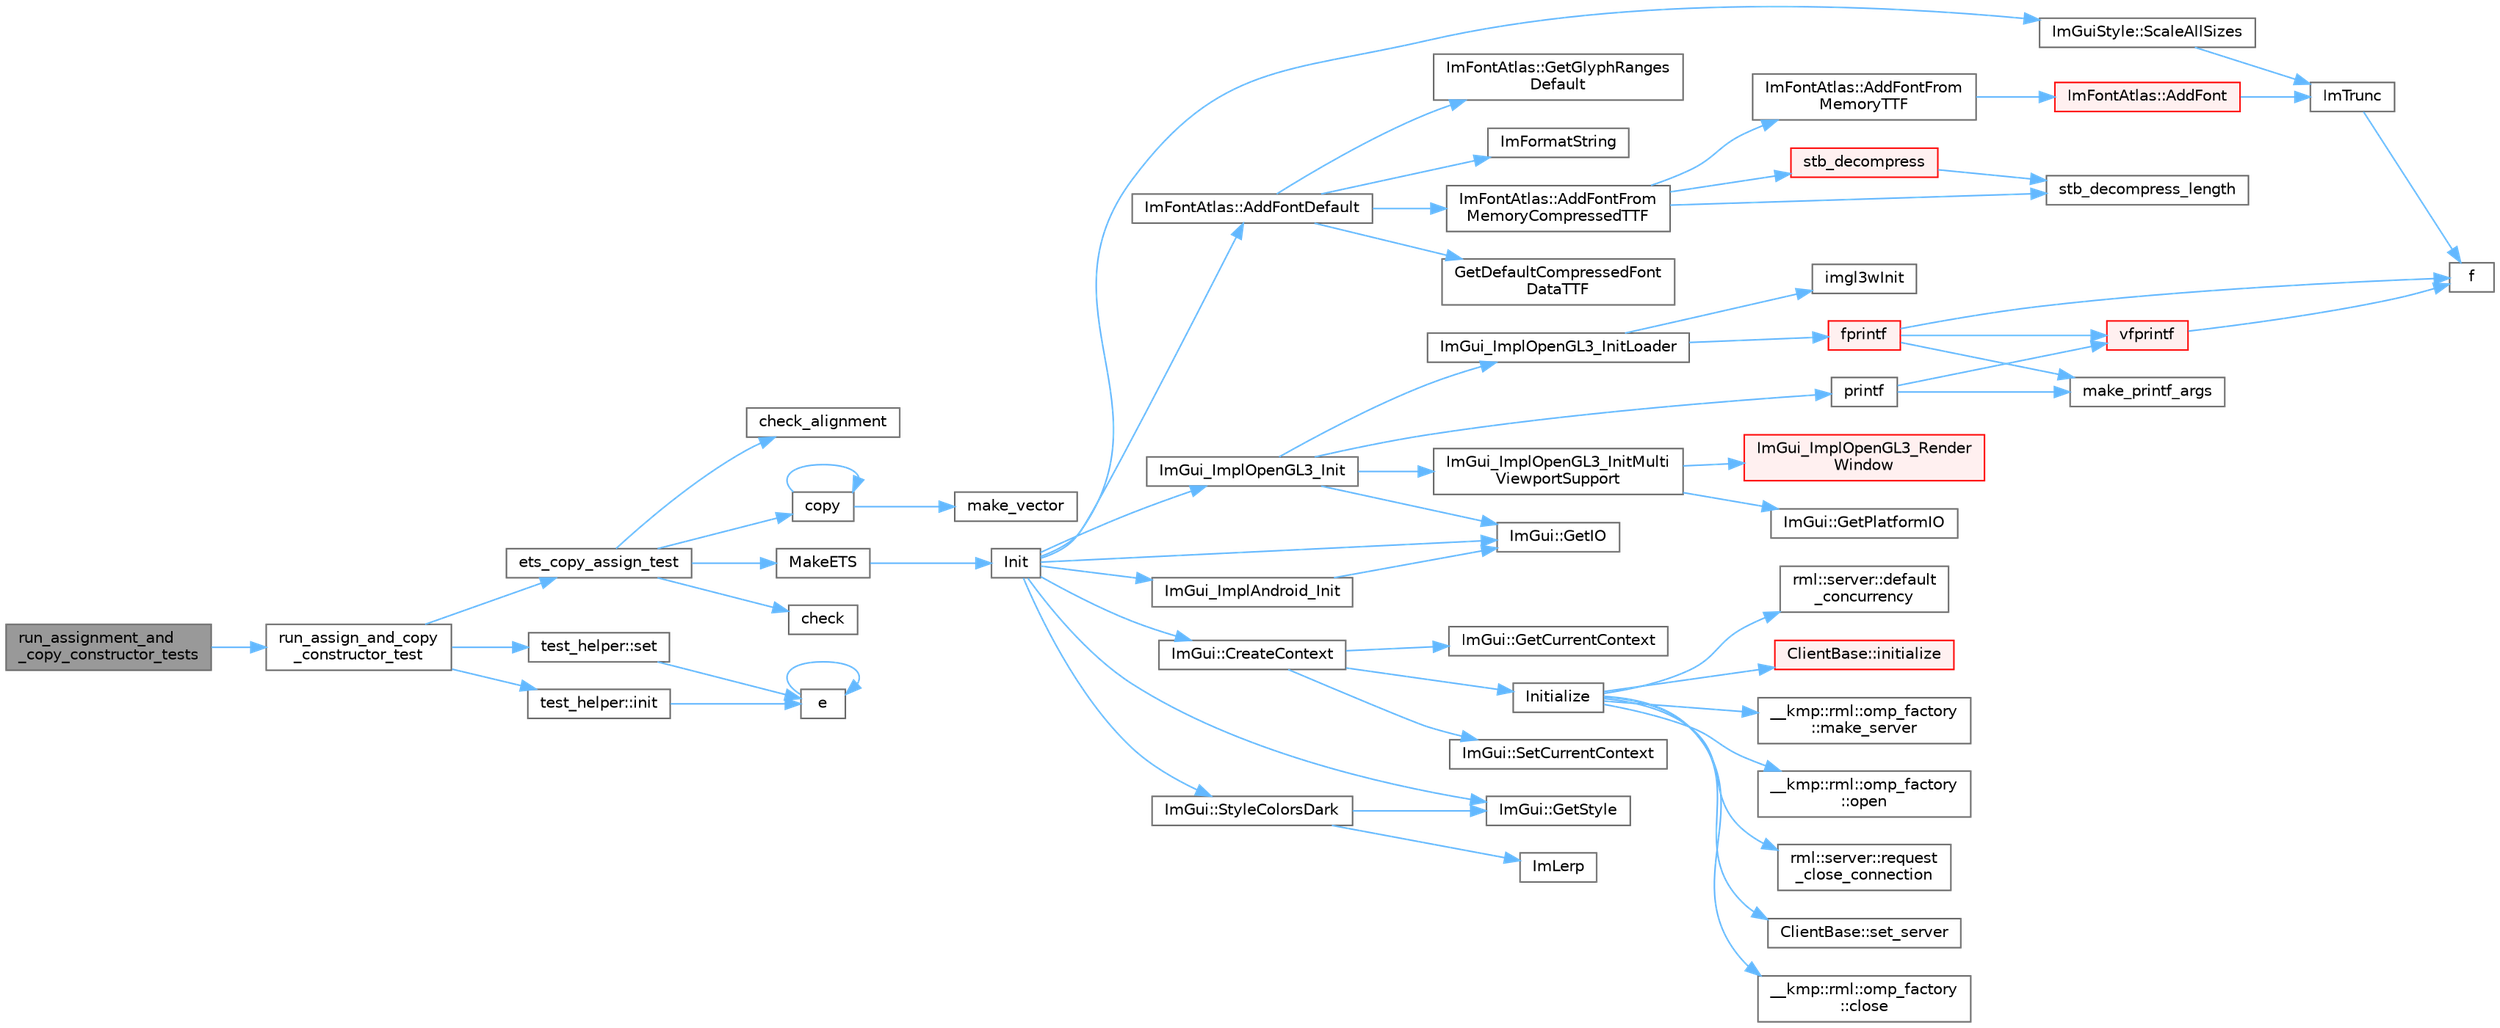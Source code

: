 digraph "run_assignment_and_copy_constructor_tests"
{
 // LATEX_PDF_SIZE
  bgcolor="transparent";
  edge [fontname=Helvetica,fontsize=10,labelfontname=Helvetica,labelfontsize=10];
  node [fontname=Helvetica,fontsize=10,shape=box,height=0.2,width=0.4];
  rankdir="LR";
  Node1 [id="Node000001",label="run_assignment_and\l_copy_constructor_tests",height=0.2,width=0.4,color="gray40", fillcolor="grey60", style="filled", fontcolor="black",tooltip=" "];
  Node1 -> Node2 [id="edge62_Node000001_Node000002",color="steelblue1",style="solid",tooltip=" "];
  Node2 [id="Node000002",label="run_assign_and_copy\l_constructor_test",height=0.2,width=0.4,color="grey40", fillcolor="white", style="filled",URL="$test__enumerable__thread__specific_8cpp.html#a938cd0d26fa06972927af4503f2bb86d",tooltip=" "];
  Node2 -> Node3 [id="edge63_Node000002_Node000003",color="steelblue1",style="solid",tooltip=" "];
  Node3 [id="Node000003",label="ets_copy_assign_test",height=0.2,width=0.4,color="grey40", fillcolor="white", style="filled",URL="$test__enumerable__thread__specific_8cpp.html#adfbbdacc52ad58609f328e213951a97c",tooltip=" "];
  Node3 -> Node4 [id="edge64_Node000003_Node000004",color="steelblue1",style="solid",tooltip=" "];
  Node4 [id="Node000004",label="check",height=0.2,width=0.4,color="grey40", fillcolor="white", style="filled",URL="$fastmath_8cpp.html#a1a1a6699085ce0fcd8a4602ac7404e72",tooltip=" "];
  Node3 -> Node5 [id="edge65_Node000003_Node000005",color="steelblue1",style="solid",tooltip=" "];
  Node5 [id="Node000005",label="check_alignment",height=0.2,width=0.4,color="grey40", fillcolor="white", style="filled",URL="$test__enumerable__thread__specific_8cpp.html#afe8ea674511bdf8e07711040776bffda",tooltip=" "];
  Node3 -> Node6 [id="edge66_Node000003_Node000006",color="steelblue1",style="solid",tooltip=" "];
  Node6 [id="Node000006",label="copy",height=0.2,width=0.4,color="grey40", fillcolor="white", style="filled",URL="$level1__impl_8h.html#a7ffc26122ca6f9bec01f9bc5e64f3006",tooltip=" "];
  Node6 -> Node6 [id="edge67_Node000006_Node000006",color="steelblue1",style="solid",tooltip=" "];
  Node6 -> Node7 [id="edge68_Node000006_Node000007",color="steelblue1",style="solid",tooltip=" "];
  Node7 [id="Node000007",label="make_vector",height=0.2,width=0.4,color="grey40", fillcolor="white", style="filled",URL="$level1__impl_8h.html#ae339a3d924ebae3773d8cd03d2a37ffc",tooltip=" "];
  Node3 -> Node8 [id="edge69_Node000003_Node000008",color="steelblue1",style="solid",tooltip=" "];
  Node8 [id="Node000008",label="MakeETS",height=0.2,width=0.4,color="grey40", fillcolor="white", style="filled",URL="$test__enumerable__thread__specific_8cpp.html#a5cb88ba0934f665ab00baf13e40562c3",tooltip=" "];
  Node8 -> Node9 [id="edge70_Node000008_Node000009",color="steelblue1",style="solid",tooltip=" "];
  Node9 [id="Node000009",label="Init",height=0.2,width=0.4,color="grey40", fillcolor="white", style="filled",URL="$runtime_2imgui_2examples_2example__android__opengl3_2main_8cpp.html#a84a2b849dbb5abe2b109f51d28a3fda6",tooltip=" "];
  Node9 -> Node10 [id="edge71_Node000009_Node000010",color="steelblue1",style="solid",tooltip=" "];
  Node10 [id="Node000010",label="ImFontAtlas::AddFontDefault",height=0.2,width=0.4,color="grey40", fillcolor="white", style="filled",URL="$struct_im_font_atlas.html#a9d2b4a94579bf603a0d2662cd8348cbd",tooltip=" "];
  Node10 -> Node11 [id="edge72_Node000010_Node000011",color="steelblue1",style="solid",tooltip=" "];
  Node11 [id="Node000011",label="ImFontAtlas::AddFontFrom\lMemoryCompressedTTF",height=0.2,width=0.4,color="grey40", fillcolor="white", style="filled",URL="$struct_im_font_atlas.html#a478ffa07777bf990ade02889e15a21ab",tooltip=" "];
  Node11 -> Node12 [id="edge73_Node000011_Node000012",color="steelblue1",style="solid",tooltip=" "];
  Node12 [id="Node000012",label="ImFontAtlas::AddFontFrom\lMemoryTTF",height=0.2,width=0.4,color="grey40", fillcolor="white", style="filled",URL="$struct_im_font_atlas.html#a95eec9b791e9c509180030f8176406ff",tooltip=" "];
  Node12 -> Node13 [id="edge74_Node000012_Node000013",color="steelblue1",style="solid",tooltip=" "];
  Node13 [id="Node000013",label="ImFontAtlas::AddFont",height=0.2,width=0.4,color="red", fillcolor="#FFF0F0", style="filled",URL="$struct_im_font_atlas.html#ad01c0f19a95d37a9e5ebab1e54525625",tooltip=" "];
  Node13 -> Node16 [id="edge75_Node000013_Node000016",color="steelblue1",style="solid",tooltip=" "];
  Node16 [id="Node000016",label="ImTrunc",height=0.2,width=0.4,color="grey40", fillcolor="white", style="filled",URL="$imgui__internal_8h.html#a34870cae27ccd450c17ec3d3910b2da4",tooltip=" "];
  Node16 -> Node17 [id="edge76_Node000016_Node000017",color="steelblue1",style="solid",tooltip=" "];
  Node17 [id="Node000017",label="f",height=0.2,width=0.4,color="grey40", fillcolor="white", style="filled",URL="$cxx11__tensor__map_8cpp.html#a7f507fea02198f6cb81c86640c7b1a4e",tooltip=" "];
  Node11 -> Node18 [id="edge77_Node000011_Node000018",color="steelblue1",style="solid",tooltip=" "];
  Node18 [id="Node000018",label="stb_decompress",height=0.2,width=0.4,color="red", fillcolor="#FFF0F0", style="filled",URL="$imgui__draw_8cpp.html#a23f899d930c93d351569ee83cf920570",tooltip=" "];
  Node18 -> Node22 [id="edge78_Node000018_Node000022",color="steelblue1",style="solid",tooltip=" "];
  Node22 [id="Node000022",label="stb_decompress_length",height=0.2,width=0.4,color="grey40", fillcolor="white", style="filled",URL="$imgui__draw_8cpp.html#a5a5301def23b33e2156ac79a8b65c69b",tooltip=" "];
  Node11 -> Node22 [id="edge79_Node000011_Node000022",color="steelblue1",style="solid",tooltip=" "];
  Node10 -> Node26 [id="edge80_Node000010_Node000026",color="steelblue1",style="solid",tooltip=" "];
  Node26 [id="Node000026",label="GetDefaultCompressedFont\lDataTTF",height=0.2,width=0.4,color="grey40", fillcolor="white", style="filled",URL="$imgui__draw_8cpp.html#abc3b462ef2c5ef511d4f7231e3d9b853",tooltip=" "];
  Node10 -> Node27 [id="edge81_Node000010_Node000027",color="steelblue1",style="solid",tooltip=" "];
  Node27 [id="Node000027",label="ImFontAtlas::GetGlyphRanges\lDefault",height=0.2,width=0.4,color="grey40", fillcolor="white", style="filled",URL="$struct_im_font_atlas.html#adec0df140eb1dc01c2a22a5253d62820",tooltip=" "];
  Node10 -> Node28 [id="edge82_Node000010_Node000028",color="steelblue1",style="solid",tooltip=" "];
  Node28 [id="Node000028",label="ImFormatString",height=0.2,width=0.4,color="grey40", fillcolor="white", style="filled",URL="$imgui_8cpp.html#a75ccaf7d676b1f567ba888ae42ac3809",tooltip=" "];
  Node9 -> Node29 [id="edge83_Node000009_Node000029",color="steelblue1",style="solid",tooltip=" "];
  Node29 [id="Node000029",label="ImGui::CreateContext",height=0.2,width=0.4,color="grey40", fillcolor="white", style="filled",URL="$namespace_im_gui.html#a4ff6c9ad05a0eba37ce1b5ff1607810a",tooltip=" "];
  Node29 -> Node30 [id="edge84_Node000029_Node000030",color="steelblue1",style="solid",tooltip=" "];
  Node30 [id="Node000030",label="ImGui::GetCurrentContext",height=0.2,width=0.4,color="grey40", fillcolor="white", style="filled",URL="$namespace_im_gui.html#af557a6de5538099a0f6047eb994bbf42",tooltip=" "];
  Node29 -> Node31 [id="edge85_Node000029_Node000031",color="steelblue1",style="solid",tooltip=" "];
  Node31 [id="Node000031",label="Initialize",height=0.2,width=0.4,color="grey40", fillcolor="white", style="filled",URL="$test__rml__tbb_8cpp.html#a98b1050f09da390896f964fb7a892391",tooltip=" "];
  Node31 -> Node32 [id="edge86_Node000031_Node000032",color="steelblue1",style="solid",tooltip=" "];
  Node32 [id="Node000032",label="__kmp::rml::omp_factory\l::close",height=0.2,width=0.4,color="grey40", fillcolor="white", style="filled",URL="$class____kmp_1_1rml_1_1omp__factory.html#ac5cd7885c15546edcbbbfe05dd14c283",tooltip="Close factory."];
  Node31 -> Node33 [id="edge87_Node000031_Node000033",color="steelblue1",style="solid",tooltip=" "];
  Node33 [id="Node000033",label="rml::server::default\l_concurrency",height=0.2,width=0.4,color="grey40", fillcolor="white", style="filled",URL="$classrml_1_1server.html#ab724107e297226ef26538315091a50b1",tooltip="Default level of concurrency for which RML strives when there are no non-RML threads running."];
  Node31 -> Node34 [id="edge88_Node000031_Node000034",color="steelblue1",style="solid",tooltip=" "];
  Node34 [id="Node000034",label="ClientBase::initialize",height=0.2,width=0.4,color="red", fillcolor="#FFF0F0", style="filled",URL="$class_client_base.html#aef944515ea6728b68d51cf13dd69666d",tooltip=" "];
  Node31 -> Node36 [id="edge89_Node000031_Node000036",color="steelblue1",style="solid",tooltip=" "];
  Node36 [id="Node000036",label="__kmp::rml::omp_factory\l::make_server",height=0.2,width=0.4,color="grey40", fillcolor="white", style="filled",URL="$class____kmp_1_1rml_1_1omp__factory.html#a68dfe871a7ea8da28614e4d1f8b7f0aa",tooltip="Factory method to be called by client to create a server object."];
  Node31 -> Node37 [id="edge90_Node000031_Node000037",color="steelblue1",style="solid",tooltip=" "];
  Node37 [id="Node000037",label="__kmp::rml::omp_factory\l::open",height=0.2,width=0.4,color="grey40", fillcolor="white", style="filled",URL="$class____kmp_1_1rml_1_1omp__factory.html#ae212dc899bfc62e9bf23ad0f99bf0024",tooltip="Open factory."];
  Node31 -> Node38 [id="edge91_Node000031_Node000038",color="steelblue1",style="solid",tooltip=" "];
  Node38 [id="Node000038",label="rml::server::request\l_close_connection",height=0.2,width=0.4,color="grey40", fillcolor="white", style="filled",URL="$classrml_1_1server.html#a3119d8d6c2d17932610653f6fda4f87a",tooltip="Request that connection to server be closed."];
  Node31 -> Node39 [id="edge92_Node000031_Node000039",color="steelblue1",style="solid",tooltip=" "];
  Node39 [id="Node000039",label="ClientBase::set_server",height=0.2,width=0.4,color="grey40", fillcolor="white", style="filled",URL="$class_client_base.html#a5eff33ac6ad0b9f068a60b5668a6176e",tooltip=" "];
  Node29 -> Node40 [id="edge93_Node000029_Node000040",color="steelblue1",style="solid",tooltip=" "];
  Node40 [id="Node000040",label="ImGui::SetCurrentContext",height=0.2,width=0.4,color="grey40", fillcolor="white", style="filled",URL="$namespace_im_gui.html#a289dbbbffdadcf1231821d97a7c4a9be",tooltip=" "];
  Node9 -> Node41 [id="edge94_Node000009_Node000041",color="steelblue1",style="solid",tooltip=" "];
  Node41 [id="Node000041",label="ImGui::GetIO",height=0.2,width=0.4,color="grey40", fillcolor="white", style="filled",URL="$namespace_im_gui.html#a3179e560812f878f3961ce803a5d9302",tooltip=" "];
  Node9 -> Node42 [id="edge95_Node000009_Node000042",color="steelblue1",style="solid",tooltip=" "];
  Node42 [id="Node000042",label="ImGui::GetStyle",height=0.2,width=0.4,color="grey40", fillcolor="white", style="filled",URL="$namespace_im_gui.html#abafef4bb3e3654efd96a47b2e22870a7",tooltip=" "];
  Node9 -> Node43 [id="edge96_Node000009_Node000043",color="steelblue1",style="solid",tooltip=" "];
  Node43 [id="Node000043",label="ImGui_ImplAndroid_Init",height=0.2,width=0.4,color="grey40", fillcolor="white", style="filled",URL="$imgui__impl__android_8cpp.html#ab89eca19c71468d31d5d27a950637a0f",tooltip=" "];
  Node43 -> Node41 [id="edge97_Node000043_Node000041",color="steelblue1",style="solid",tooltip=" "];
  Node9 -> Node44 [id="edge98_Node000009_Node000044",color="steelblue1",style="solid",tooltip=" "];
  Node44 [id="Node000044",label="ImGui_ImplOpenGL3_Init",height=0.2,width=0.4,color="grey40", fillcolor="white", style="filled",URL="$imgui__impl__opengl3_8cpp.html#a0475f257dc97d1daceee89cb4b19744d",tooltip=" "];
  Node44 -> Node41 [id="edge99_Node000044_Node000041",color="steelblue1",style="solid",tooltip=" "];
  Node44 -> Node45 [id="edge100_Node000044_Node000045",color="steelblue1",style="solid",tooltip=" "];
  Node45 [id="Node000045",label="ImGui_ImplOpenGL3_InitLoader",height=0.2,width=0.4,color="grey40", fillcolor="white", style="filled",URL="$imgui__impl__opengl3_8cpp.html#aa41f75fa250684a6610bbb021204d374",tooltip=" "];
  Node45 -> Node46 [id="edge101_Node000045_Node000046",color="steelblue1",style="solid",tooltip=" "];
  Node46 [id="Node000046",label="fprintf",height=0.2,width=0.4,color="red", fillcolor="#FFF0F0", style="filled",URL="$printf_8h.html#a9f315126362cae9675de1642105e631e",tooltip=" "];
  Node46 -> Node17 [id="edge102_Node000046_Node000017",color="steelblue1",style="solid",tooltip=" "];
  Node46 -> Node47 [id="edge103_Node000046_Node000047",color="steelblue1",style="solid",tooltip=" "];
  Node47 [id="Node000047",label="make_printf_args",height=0.2,width=0.4,color="grey40", fillcolor="white", style="filled",URL="$printf_8h.html#a27dcc0efcda04388971dbea3c875f122",tooltip=" "];
  Node46 -> Node49 [id="edge104_Node000046_Node000049",color="steelblue1",style="solid",tooltip=" "];
  Node49 [id="Node000049",label="vfprintf",height=0.2,width=0.4,color="red", fillcolor="#FFF0F0", style="filled",URL="$printf_8h.html#abb30aad964fc771fb52cf3ad88649df2",tooltip=" "];
  Node49 -> Node17 [id="edge105_Node000049_Node000017",color="steelblue1",style="solid",tooltip=" "];
  Node45 -> Node77 [id="edge106_Node000045_Node000077",color="steelblue1",style="solid",tooltip=" "];
  Node77 [id="Node000077",label="imgl3wInit",height=0.2,width=0.4,color="grey40", fillcolor="white", style="filled",URL="$imgui__impl__opengl3__loader_8h.html#a48c2a363da80c28b64d9eee65220d127",tooltip=" "];
  Node44 -> Node78 [id="edge107_Node000044_Node000078",color="steelblue1",style="solid",tooltip=" "];
  Node78 [id="Node000078",label="ImGui_ImplOpenGL3_InitMulti\lViewportSupport",height=0.2,width=0.4,color="grey40", fillcolor="white", style="filled",URL="$imgui__impl__opengl3_8cpp.html#abae22e0a4306a02f18a7aa3d97f43964",tooltip=" "];
  Node78 -> Node79 [id="edge108_Node000078_Node000079",color="steelblue1",style="solid",tooltip=" "];
  Node79 [id="Node000079",label="ImGui::GetPlatformIO",height=0.2,width=0.4,color="grey40", fillcolor="white", style="filled",URL="$namespace_im_gui.html#a3edc2b6129cbf1e8d247c6d03c344065",tooltip=" "];
  Node78 -> Node80 [id="edge109_Node000078_Node000080",color="steelblue1",style="solid",tooltip=" "];
  Node80 [id="Node000080",label="ImGui_ImplOpenGL3_Render\lWindow",height=0.2,width=0.4,color="red", fillcolor="#FFF0F0", style="filled",URL="$imgui__impl__opengl3_8cpp.html#a539314fdc1e4017ec0ef14783bf496bf",tooltip=" "];
  Node44 -> Node87 [id="edge110_Node000044_Node000087",color="steelblue1",style="solid",tooltip=" "];
  Node87 [id="Node000087",label="printf",height=0.2,width=0.4,color="grey40", fillcolor="white", style="filled",URL="$printf_8h.html#aee3ed3a831f25f07e7be3919fff2203a",tooltip=" "];
  Node87 -> Node47 [id="edge111_Node000087_Node000047",color="steelblue1",style="solid",tooltip=" "];
  Node87 -> Node49 [id="edge112_Node000087_Node000049",color="steelblue1",style="solid",tooltip=" "];
  Node9 -> Node88 [id="edge113_Node000009_Node000088",color="steelblue1",style="solid",tooltip=" "];
  Node88 [id="Node000088",label="ImGuiStyle::ScaleAllSizes",height=0.2,width=0.4,color="grey40", fillcolor="white", style="filled",URL="$struct_im_gui_style.html#a7c9d3e0974a239f65e433cc952be0627",tooltip=" "];
  Node88 -> Node16 [id="edge114_Node000088_Node000016",color="steelblue1",style="solid",tooltip=" "];
  Node9 -> Node89 [id="edge115_Node000009_Node000089",color="steelblue1",style="solid",tooltip=" "];
  Node89 [id="Node000089",label="ImGui::StyleColorsDark",height=0.2,width=0.4,color="grey40", fillcolor="white", style="filled",URL="$namespace_im_gui.html#a26c67fc14081b359566d5e135cd8c767",tooltip=" "];
  Node89 -> Node42 [id="edge116_Node000089_Node000042",color="steelblue1",style="solid",tooltip=" "];
  Node89 -> Node90 [id="edge117_Node000089_Node000090",color="steelblue1",style="solid",tooltip=" "];
  Node90 [id="Node000090",label="ImLerp",height=0.2,width=0.4,color="grey40", fillcolor="white", style="filled",URL="$imgui__internal_8h.html#a1d7813429922346e44eebd82d13f777c",tooltip=" "];
  Node2 -> Node91 [id="edge118_Node000002_Node000091",color="steelblue1",style="solid",tooltip=" "];
  Node91 [id="Node000091",label="test_helper::init",height=0.2,width=0.4,color="grey40", fillcolor="white", style="filled",URL="$structtest__helper.html#a7fed4ec7963c2ad696e70319f90ac27b",tooltip=" "];
  Node91 -> Node92 [id="edge119_Node000091_Node000092",color="steelblue1",style="solid",tooltip=" "];
  Node92 [id="Node000092",label="e",height=0.2,width=0.4,color="grey40", fillcolor="white", style="filled",URL="$_cwise__array__power__array_8cpp.html#a9cb86ff854760bf91a154f2724a9101d",tooltip=" "];
  Node92 -> Node92 [id="edge120_Node000092_Node000092",color="steelblue1",style="solid",tooltip=" "];
  Node2 -> Node93 [id="edge121_Node000002_Node000093",color="steelblue1",style="solid",tooltip=" "];
  Node93 [id="Node000093",label="test_helper::set",height=0.2,width=0.4,color="grey40", fillcolor="white", style="filled",URL="$structtest__helper.html#aef5c78e69c59a510e20be4bcb6fc0928",tooltip=" "];
  Node93 -> Node92 [id="edge122_Node000093_Node000092",color="steelblue1",style="solid",tooltip=" "];
}
